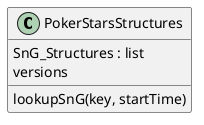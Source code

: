@startuml classes
set namespaceSeparator none
class "PokerStarsStructures" as PokerStarsStructures.PokerStarsStructures {
  SnG_Structures : list
  versions
  lookupSnG(key, startTime)
}
@enduml
